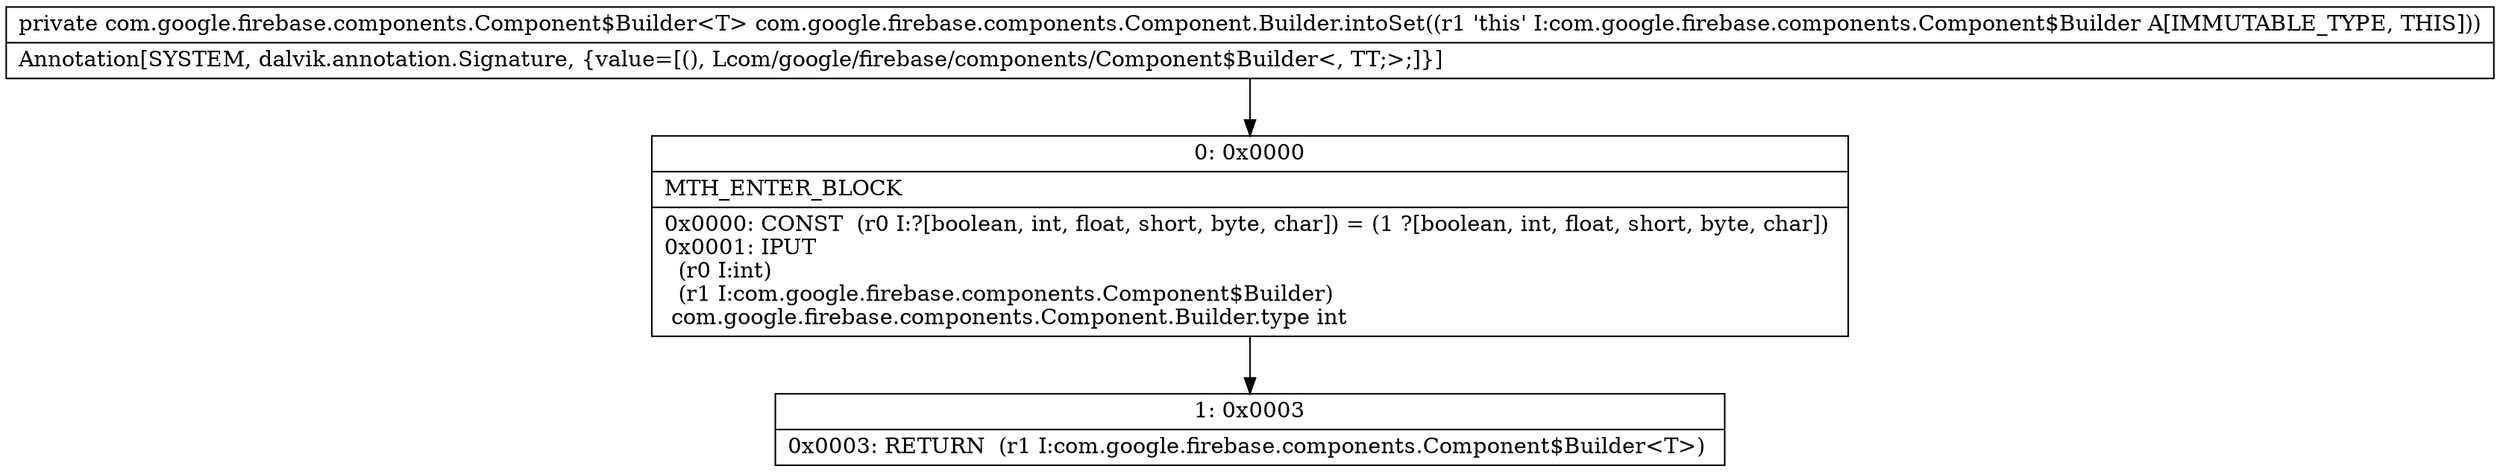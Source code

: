 digraph "CFG forcom.google.firebase.components.Component.Builder.intoSet()Lcom\/google\/firebase\/components\/Component$Builder;" {
Node_0 [shape=record,label="{0\:\ 0x0000|MTH_ENTER_BLOCK\l|0x0000: CONST  (r0 I:?[boolean, int, float, short, byte, char]) = (1 ?[boolean, int, float, short, byte, char]) \l0x0001: IPUT  \l  (r0 I:int)\l  (r1 I:com.google.firebase.components.Component$Builder)\l com.google.firebase.components.Component.Builder.type int \l}"];
Node_1 [shape=record,label="{1\:\ 0x0003|0x0003: RETURN  (r1 I:com.google.firebase.components.Component$Builder\<T\>) \l}"];
MethodNode[shape=record,label="{private com.google.firebase.components.Component$Builder\<T\> com.google.firebase.components.Component.Builder.intoSet((r1 'this' I:com.google.firebase.components.Component$Builder A[IMMUTABLE_TYPE, THIS]))  | Annotation[SYSTEM, dalvik.annotation.Signature, \{value=[(), Lcom\/google\/firebase\/components\/Component$Builder\<, TT;\>;]\}]\l}"];
MethodNode -> Node_0;
Node_0 -> Node_1;
}

